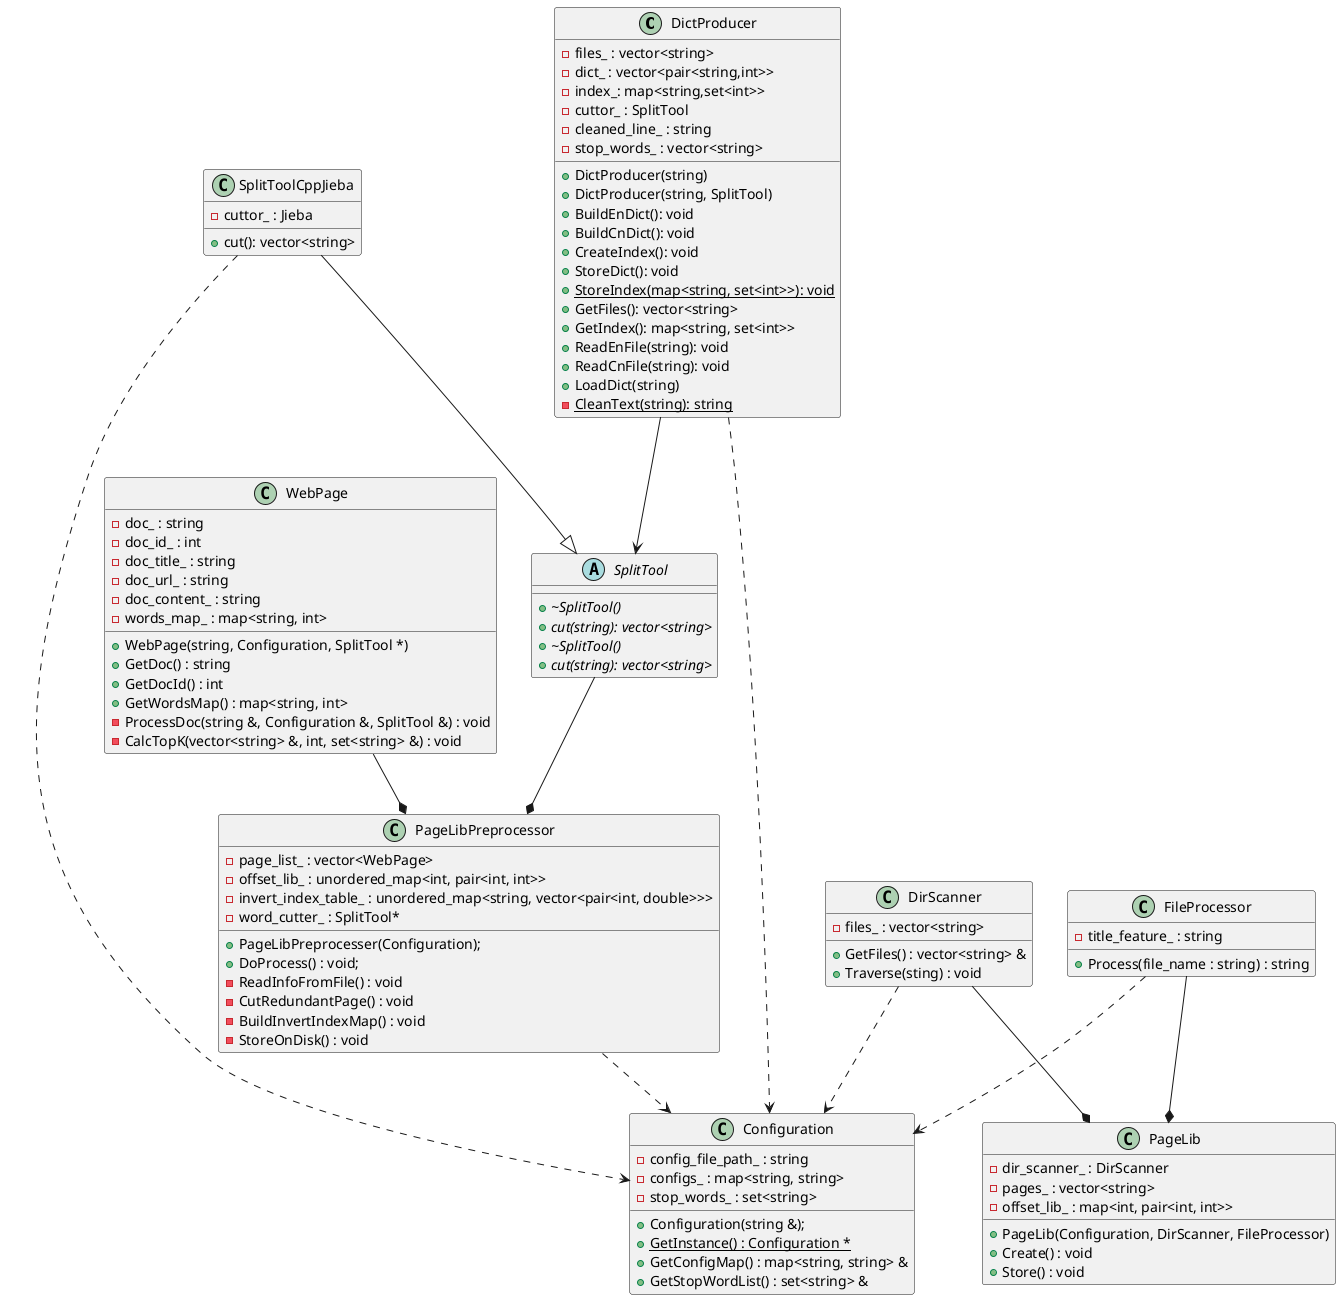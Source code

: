@startuml dictionary
class DictProducer  {
	- files_ : vector<string>
	- dict_ : vector<pair<string,int>>
	- index_: map<string,set<int>>
	- cuttor_ : SplitTool
	- cleaned_line_ : string
	- stop_words_ : vector<string>
	+ DictProducer(string)
	+ DictProducer(string, SplitTool)
	+ BuildEnDict(): void
	+ BuildCnDict(): void
	+ CreateIndex(): void
	+ StoreDict(): void
	+ {static}StoreIndex(map<string, set<int>>): void
	+ GetFiles(): vector<string>
	+ GetIndex(): map<string, set<int>>
	+ ReadEnFile(string): void
	+ ReadCnFile(string): void
	+ LoadDict(string)
	- {static}CleanText(string): string
}

abstract class SplitTool {
	+ {abstract}~SplitTool()
	+ {abstract}cut(string): vector<string>
}

class SplitToolCppJieba {
	- cuttor_ : Jieba
	+ cut(): vector<string>
}

class PageLib {
	- dir_scanner_ : DirScanner
	- pages_ : vector<string>
	- offset_lib_ : map<int, pair<int, int>>
	+ PageLib(Configuration, DirScanner, FileProcessor)
	+ Create() : void
	+ Store() : void
}

class DirScanner {
	- files_ : vector<string>
	+ GetFiles() : vector<string> &
	+ Traverse(sting) : void
}

class FileProcessor {
	- title_feature_ : string
	+ Process(file_name : string) : string
}

class Configuration {
	- config_file_path_ : string
	- configs_ : map<string, string>
	- stop_words_ : set<string>
	+ Configuration(string &);
	+ {static}GetInstance() : Configuration *
	+ GetConfigMap() : map<string, string> &
	+ GetStopWordList() : set<string> &
}

class PageLibPreprocessor {
	- page_list_ : vector<WebPage>
	- offset_lib_ : unordered_map<int, pair<int, int>>
	- invert_index_table_ : unordered_map<string, vector<pair<int, double>>>
	- word_cutter_ : SplitTool*
	+ PageLibPreprocesser(Configuration);
	+ DoProcess() : void;
	- ReadInfoFromFile() : void
	- CutRedundantPage() : void
	- BuildInvertIndexMap() : void
	- StoreOnDisk() : void
}

class WebPage {
	- doc_ : string
	- doc_id_ : int
	- doc_title_ : string
	- doc_url_ : string
	- doc_content_ : string
	- words_map_ : map<string, int>
	+ WebPage(string, Configuration, SplitTool *)
	+ GetDoc() : string
	+ GetDocId() : int
	+ GetWordsMap() : map<string, int>
	- ProcessDoc(string &, Configuration &, SplitTool &) : void
	- CalcTopK(vector<string> &, int, set<string> &) : void
}

abstract class SplitTool {
	+ {abstract}~SplitTool()
	+ {abstract}cut(string): vector<string>
}

DictProducer --> SplitTool
DictProducer ..> Configuration
SplitToolCppJieba --|> SplitTool
SplitToolCppJieba ..> Configuration

DirScanner --* PageLib
DirScanner ..> Configuration
FileProcessor --* PageLib
FileProcessor ..> Configuration
PageLibPreprocessor ..> Configuration
WebPage --* PageLibPreprocessor
SplitTool --* PageLibPreprocessor
@enduml